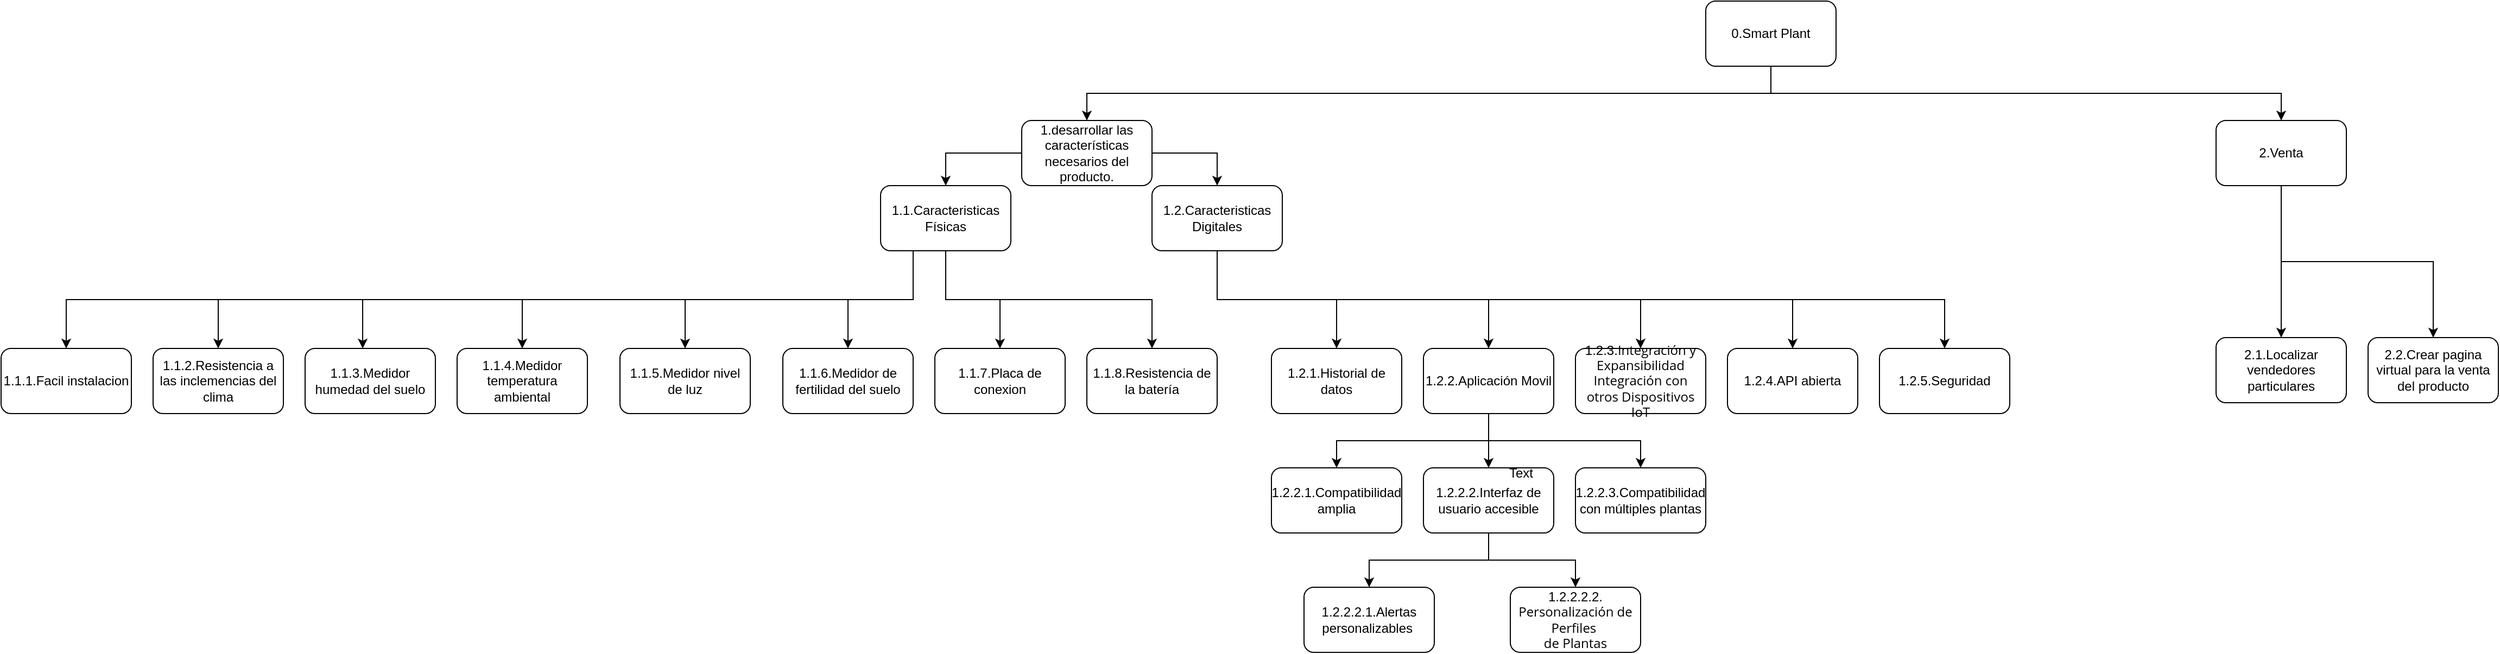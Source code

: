 <mxfile version="24.4.10" type="github">
  <diagram name="Página-1" id="agFoOyqgUe5dOVU7k_6h">
    <mxGraphModel dx="2587" dy="936" grid="1" gridSize="10" guides="1" tooltips="1" connect="1" arrows="1" fold="1" page="1" pageScale="1" pageWidth="827" pageHeight="1169" math="0" shadow="0">
      <root>
        <mxCell id="0" />
        <mxCell id="1" parent="0" />
        <mxCell id="8Xuw5hK4erqLMgdNY-E--3" style="edgeStyle=orthogonalEdgeStyle;rounded=0;orthogonalLoop=1;jettySize=auto;html=1;exitX=0.5;exitY=1;exitDx=0;exitDy=0;entryX=0.5;entryY=0;entryDx=0;entryDy=0;" edge="1" parent="1" source="8Xuw5hK4erqLMgdNY-E--1" target="8Xuw5hK4erqLMgdNY-E--2">
          <mxGeometry relative="1" as="geometry" />
        </mxCell>
        <mxCell id="8Xuw5hK4erqLMgdNY-E--49" style="edgeStyle=orthogonalEdgeStyle;rounded=0;orthogonalLoop=1;jettySize=auto;html=1;exitX=0.5;exitY=1;exitDx=0;exitDy=0;entryX=0.5;entryY=0;entryDx=0;entryDy=0;" edge="1" parent="1" source="8Xuw5hK4erqLMgdNY-E--1" target="8Xuw5hK4erqLMgdNY-E--48">
          <mxGeometry relative="1" as="geometry" />
        </mxCell>
        <mxCell id="8Xuw5hK4erqLMgdNY-E--1" value="0.Smart Plant" style="rounded=1;whiteSpace=wrap;html=1;" vertex="1" parent="1">
          <mxGeometry x="790" y="30" width="120" height="60" as="geometry" />
        </mxCell>
        <mxCell id="8Xuw5hK4erqLMgdNY-E--10" style="edgeStyle=orthogonalEdgeStyle;rounded=0;orthogonalLoop=1;jettySize=auto;html=1;exitX=1;exitY=0.5;exitDx=0;exitDy=0;entryX=0.5;entryY=0;entryDx=0;entryDy=0;" edge="1" parent="1" source="8Xuw5hK4erqLMgdNY-E--2" target="8Xuw5hK4erqLMgdNY-E--9">
          <mxGeometry relative="1" as="geometry" />
        </mxCell>
        <mxCell id="8Xuw5hK4erqLMgdNY-E--11" style="edgeStyle=orthogonalEdgeStyle;rounded=0;orthogonalLoop=1;jettySize=auto;html=1;exitX=0;exitY=0.5;exitDx=0;exitDy=0;entryX=0.5;entryY=0;entryDx=0;entryDy=0;" edge="1" parent="1" source="8Xuw5hK4erqLMgdNY-E--2" target="8Xuw5hK4erqLMgdNY-E--8">
          <mxGeometry relative="1" as="geometry" />
        </mxCell>
        <mxCell id="8Xuw5hK4erqLMgdNY-E--2" value="1.desarrollar las características necesarios del producto." style="rounded=1;whiteSpace=wrap;html=1;" vertex="1" parent="1">
          <mxGeometry x="160" y="140" width="120" height="60" as="geometry" />
        </mxCell>
        <mxCell id="8Xuw5hK4erqLMgdNY-E--4" value="1.1.3.Medidor humedad del suelo" style="rounded=1;whiteSpace=wrap;html=1;" vertex="1" parent="1">
          <mxGeometry x="-500" y="350" width="120" height="60" as="geometry" />
        </mxCell>
        <mxCell id="8Xuw5hK4erqLMgdNY-E--5" value="1.1.4.Medidor temperatura ambiental" style="rounded=1;whiteSpace=wrap;html=1;" vertex="1" parent="1">
          <mxGeometry x="-360" y="350" width="120" height="60" as="geometry" />
        </mxCell>
        <mxCell id="8Xuw5hK4erqLMgdNY-E--6" value="1.1.5.Medidor nivel de luz" style="rounded=1;whiteSpace=wrap;html=1;" vertex="1" parent="1">
          <mxGeometry x="-210" y="350" width="120" height="60" as="geometry" />
        </mxCell>
        <mxCell id="8Xuw5hK4erqLMgdNY-E--7" value="1.1.6.Medidor de fertilidad del suelo" style="rounded=1;whiteSpace=wrap;html=1;" vertex="1" parent="1">
          <mxGeometry x="-60" y="350" width="120" height="60" as="geometry" />
        </mxCell>
        <mxCell id="8Xuw5hK4erqLMgdNY-E--14" style="edgeStyle=orthogonalEdgeStyle;rounded=0;orthogonalLoop=1;jettySize=auto;html=1;exitX=0.25;exitY=1;exitDx=0;exitDy=0;entryX=0.5;entryY=0;entryDx=0;entryDy=0;" edge="1" parent="1" source="8Xuw5hK4erqLMgdNY-E--8" target="8Xuw5hK4erqLMgdNY-E--5">
          <mxGeometry relative="1" as="geometry" />
        </mxCell>
        <mxCell id="8Xuw5hK4erqLMgdNY-E--15" style="edgeStyle=orthogonalEdgeStyle;rounded=0;orthogonalLoop=1;jettySize=auto;html=1;exitX=0.25;exitY=1;exitDx=0;exitDy=0;entryX=0.5;entryY=0;entryDx=0;entryDy=0;" edge="1" parent="1" source="8Xuw5hK4erqLMgdNY-E--8" target="8Xuw5hK4erqLMgdNY-E--6">
          <mxGeometry relative="1" as="geometry" />
        </mxCell>
        <mxCell id="8Xuw5hK4erqLMgdNY-E--16" style="edgeStyle=orthogonalEdgeStyle;rounded=0;orthogonalLoop=1;jettySize=auto;html=1;exitX=0.25;exitY=1;exitDx=0;exitDy=0;entryX=0.5;entryY=0;entryDx=0;entryDy=0;" edge="1" parent="1" source="8Xuw5hK4erqLMgdNY-E--8" target="8Xuw5hK4erqLMgdNY-E--7">
          <mxGeometry relative="1" as="geometry" />
        </mxCell>
        <mxCell id="8Xuw5hK4erqLMgdNY-E--19" style="edgeStyle=orthogonalEdgeStyle;rounded=0;orthogonalLoop=1;jettySize=auto;html=1;exitX=0.5;exitY=1;exitDx=0;exitDy=0;entryX=0.5;entryY=0;entryDx=0;entryDy=0;" edge="1" parent="1" source="8Xuw5hK4erqLMgdNY-E--8" target="8Xuw5hK4erqLMgdNY-E--18">
          <mxGeometry relative="1" as="geometry" />
        </mxCell>
        <mxCell id="8Xuw5hK4erqLMgdNY-E--26" style="edgeStyle=orthogonalEdgeStyle;rounded=0;orthogonalLoop=1;jettySize=auto;html=1;exitX=0.25;exitY=1;exitDx=0;exitDy=0;entryX=0.5;entryY=0;entryDx=0;entryDy=0;" edge="1" parent="1" source="8Xuw5hK4erqLMgdNY-E--8" target="8Xuw5hK4erqLMgdNY-E--24">
          <mxGeometry relative="1" as="geometry" />
        </mxCell>
        <mxCell id="8Xuw5hK4erqLMgdNY-E--27" style="edgeStyle=orthogonalEdgeStyle;rounded=0;orthogonalLoop=1;jettySize=auto;html=1;exitX=0.25;exitY=1;exitDx=0;exitDy=0;entryX=0.5;entryY=0;entryDx=0;entryDy=0;" edge="1" parent="1" source="8Xuw5hK4erqLMgdNY-E--8" target="8Xuw5hK4erqLMgdNY-E--25">
          <mxGeometry relative="1" as="geometry" />
        </mxCell>
        <mxCell id="8Xuw5hK4erqLMgdNY-E--29" style="edgeStyle=orthogonalEdgeStyle;rounded=0;orthogonalLoop=1;jettySize=auto;html=1;exitX=0.5;exitY=1;exitDx=0;exitDy=0;entryX=0.5;entryY=0;entryDx=0;entryDy=0;" edge="1" parent="1" source="8Xuw5hK4erqLMgdNY-E--8" target="8Xuw5hK4erqLMgdNY-E--28">
          <mxGeometry relative="1" as="geometry" />
        </mxCell>
        <mxCell id="8Xuw5hK4erqLMgdNY-E--8" value="1.1.Caracteristicas Físicas" style="rounded=1;whiteSpace=wrap;html=1;" vertex="1" parent="1">
          <mxGeometry x="30" y="200" width="120" height="60" as="geometry" />
        </mxCell>
        <mxCell id="8Xuw5hK4erqLMgdNY-E--21" style="edgeStyle=orthogonalEdgeStyle;rounded=0;orthogonalLoop=1;jettySize=auto;html=1;exitX=0.5;exitY=1;exitDx=0;exitDy=0;entryX=0.5;entryY=0;entryDx=0;entryDy=0;" edge="1" parent="1" source="8Xuw5hK4erqLMgdNY-E--9" target="8Xuw5hK4erqLMgdNY-E--20">
          <mxGeometry relative="1" as="geometry" />
        </mxCell>
        <mxCell id="8Xuw5hK4erqLMgdNY-E--23" style="edgeStyle=orthogonalEdgeStyle;rounded=0;orthogonalLoop=1;jettySize=auto;html=1;exitX=0.5;exitY=1;exitDx=0;exitDy=0;entryX=0.5;entryY=0;entryDx=0;entryDy=0;" edge="1" parent="1" source="8Xuw5hK4erqLMgdNY-E--9" target="8Xuw5hK4erqLMgdNY-E--22">
          <mxGeometry relative="1" as="geometry" />
        </mxCell>
        <mxCell id="8Xuw5hK4erqLMgdNY-E--42" style="edgeStyle=orthogonalEdgeStyle;rounded=0;orthogonalLoop=1;jettySize=auto;html=1;exitX=0.5;exitY=1;exitDx=0;exitDy=0;entryX=0.5;entryY=0;entryDx=0;entryDy=0;" edge="1" parent="1" source="8Xuw5hK4erqLMgdNY-E--9" target="8Xuw5hK4erqLMgdNY-E--41">
          <mxGeometry relative="1" as="geometry" />
        </mxCell>
        <mxCell id="8Xuw5hK4erqLMgdNY-E--45" style="edgeStyle=orthogonalEdgeStyle;rounded=0;orthogonalLoop=1;jettySize=auto;html=1;exitX=0.5;exitY=1;exitDx=0;exitDy=0;entryX=0.5;entryY=0;entryDx=0;entryDy=0;" edge="1" parent="1" source="8Xuw5hK4erqLMgdNY-E--9" target="8Xuw5hK4erqLMgdNY-E--44">
          <mxGeometry relative="1" as="geometry" />
        </mxCell>
        <mxCell id="8Xuw5hK4erqLMgdNY-E--47" style="edgeStyle=orthogonalEdgeStyle;rounded=0;orthogonalLoop=1;jettySize=auto;html=1;exitX=0.5;exitY=1;exitDx=0;exitDy=0;" edge="1" parent="1" source="8Xuw5hK4erqLMgdNY-E--9" target="8Xuw5hK4erqLMgdNY-E--46">
          <mxGeometry relative="1" as="geometry" />
        </mxCell>
        <mxCell id="8Xuw5hK4erqLMgdNY-E--9" value="1.2.Caracteristicas Digitales" style="rounded=1;whiteSpace=wrap;html=1;" vertex="1" parent="1">
          <mxGeometry x="280" y="200" width="120" height="60" as="geometry" />
        </mxCell>
        <mxCell id="8Xuw5hK4erqLMgdNY-E--13" style="edgeStyle=orthogonalEdgeStyle;rounded=0;orthogonalLoop=1;jettySize=auto;html=1;exitX=0.25;exitY=1;exitDx=0;exitDy=0;entryX=0.442;entryY=0;entryDx=0;entryDy=0;entryPerimeter=0;" edge="1" parent="1" source="8Xuw5hK4erqLMgdNY-E--8" target="8Xuw5hK4erqLMgdNY-E--4">
          <mxGeometry relative="1" as="geometry" />
        </mxCell>
        <mxCell id="8Xuw5hK4erqLMgdNY-E--18" value="1.1.7.Placa de conexion" style="rounded=1;whiteSpace=wrap;html=1;" vertex="1" parent="1">
          <mxGeometry x="80" y="350" width="120" height="60" as="geometry" />
        </mxCell>
        <mxCell id="8Xuw5hK4erqLMgdNY-E--20" value="1.2.1.Historial de datos" style="rounded=1;whiteSpace=wrap;html=1;" vertex="1" parent="1">
          <mxGeometry x="390" y="350" width="120" height="60" as="geometry" />
        </mxCell>
        <mxCell id="8Xuw5hK4erqLMgdNY-E--34" style="edgeStyle=orthogonalEdgeStyle;rounded=0;orthogonalLoop=1;jettySize=auto;html=1;exitX=0.5;exitY=1;exitDx=0;exitDy=0;entryX=0.5;entryY=0;entryDx=0;entryDy=0;" edge="1" parent="1" source="8Xuw5hK4erqLMgdNY-E--22" target="8Xuw5hK4erqLMgdNY-E--30">
          <mxGeometry relative="1" as="geometry" />
        </mxCell>
        <mxCell id="8Xuw5hK4erqLMgdNY-E--35" style="edgeStyle=orthogonalEdgeStyle;rounded=0;orthogonalLoop=1;jettySize=auto;html=1;exitX=0.5;exitY=1;exitDx=0;exitDy=0;entryX=0.5;entryY=0;entryDx=0;entryDy=0;" edge="1" parent="1" source="8Xuw5hK4erqLMgdNY-E--22" target="8Xuw5hK4erqLMgdNY-E--31">
          <mxGeometry relative="1" as="geometry" />
        </mxCell>
        <mxCell id="8Xuw5hK4erqLMgdNY-E--36" style="edgeStyle=orthogonalEdgeStyle;rounded=0;orthogonalLoop=1;jettySize=auto;html=1;exitX=0.5;exitY=1;exitDx=0;exitDy=0;entryX=0.5;entryY=0;entryDx=0;entryDy=0;" edge="1" parent="1" source="8Xuw5hK4erqLMgdNY-E--22" target="8Xuw5hK4erqLMgdNY-E--32">
          <mxGeometry relative="1" as="geometry" />
        </mxCell>
        <mxCell id="8Xuw5hK4erqLMgdNY-E--22" value="1.2.2.Aplicación Movil" style="rounded=1;whiteSpace=wrap;html=1;" vertex="1" parent="1">
          <mxGeometry x="530" y="350" width="120" height="60" as="geometry" />
        </mxCell>
        <mxCell id="8Xuw5hK4erqLMgdNY-E--24" value="1.1.2.Resistencia a las inclemencias del clima" style="rounded=1;whiteSpace=wrap;html=1;" vertex="1" parent="1">
          <mxGeometry x="-640" y="350" width="120" height="60" as="geometry" />
        </mxCell>
        <mxCell id="8Xuw5hK4erqLMgdNY-E--25" value="1.1.1.Facil instalacion" style="rounded=1;whiteSpace=wrap;html=1;" vertex="1" parent="1">
          <mxGeometry x="-780" y="350" width="120" height="60" as="geometry" />
        </mxCell>
        <mxCell id="8Xuw5hK4erqLMgdNY-E--28" value="1.1.8.Resistencia de la batería" style="rounded=1;whiteSpace=wrap;html=1;" vertex="1" parent="1">
          <mxGeometry x="220" y="350" width="120" height="60" as="geometry" />
        </mxCell>
        <mxCell id="8Xuw5hK4erqLMgdNY-E--30" value="1.2.2.1.Compatibilidad amplia" style="rounded=1;whiteSpace=wrap;html=1;" vertex="1" parent="1">
          <mxGeometry x="390" y="460" width="120" height="60" as="geometry" />
        </mxCell>
        <mxCell id="8Xuw5hK4erqLMgdNY-E--39" style="edgeStyle=orthogonalEdgeStyle;rounded=0;orthogonalLoop=1;jettySize=auto;html=1;exitX=0.5;exitY=1;exitDx=0;exitDy=0;entryX=0.5;entryY=0;entryDx=0;entryDy=0;" edge="1" parent="1" source="8Xuw5hK4erqLMgdNY-E--31" target="8Xuw5hK4erqLMgdNY-E--33">
          <mxGeometry relative="1" as="geometry" />
        </mxCell>
        <mxCell id="8Xuw5hK4erqLMgdNY-E--40" style="edgeStyle=orthogonalEdgeStyle;rounded=0;orthogonalLoop=1;jettySize=auto;html=1;exitX=0.5;exitY=1;exitDx=0;exitDy=0;entryX=0.5;entryY=0;entryDx=0;entryDy=0;" edge="1" parent="1" source="8Xuw5hK4erqLMgdNY-E--31" target="8Xuw5hK4erqLMgdNY-E--38">
          <mxGeometry relative="1" as="geometry" />
        </mxCell>
        <mxCell id="8Xuw5hK4erqLMgdNY-E--31" value="1.2.2.2.Interfaz de usuario accesible" style="rounded=1;whiteSpace=wrap;html=1;" vertex="1" parent="1">
          <mxGeometry x="530" y="460" width="120" height="60" as="geometry" />
        </mxCell>
        <mxCell id="8Xuw5hK4erqLMgdNY-E--32" value="1.2.2.3.Compatibilidad con múltiples plantas" style="rounded=1;whiteSpace=wrap;html=1;" vertex="1" parent="1">
          <mxGeometry x="670" y="460" width="120" height="60" as="geometry" />
        </mxCell>
        <mxCell id="8Xuw5hK4erqLMgdNY-E--33" value="1.2.2.2&lt;font style=&quot;font-size: 12px;&quot;&gt;.2.&lt;/font&gt;&lt;div&gt;&lt;font style=&quot;font-size: 12px;&quot;&gt;&lt;span id=&quot;docs-internal-guid-47ac88a8-7fff-dfb9-d435-a6f80050e74e&quot;&gt;&lt;span style=&quot;font-family: &amp;quot;Open Sans&amp;quot;, sans-serif; background-color: transparent; font-variant-numeric: normal; font-variant-east-asian: normal; font-variant-alternates: normal; font-variant-position: normal; vertical-align: baseline; white-space-collapse: preserve;&quot;&gt;Personalización de Perfiles &lt;/span&gt;&lt;/span&gt;&lt;/font&gt;&lt;div&gt;&lt;font style=&quot;font-size: 12px;&quot;&gt;&lt;span&gt;&lt;span style=&quot;font-family: &amp;quot;Open Sans&amp;quot;, sans-serif; background-color: transparent; font-variant-numeric: normal; font-variant-east-asian: normal; font-variant-alternates: normal; font-variant-position: normal; vertical-align: baseline; white-space-collapse: preserve;&quot;&gt;de Plantas&lt;/span&gt;&lt;/span&gt;&lt;/font&gt;&lt;/div&gt;&lt;/div&gt;" style="rounded=1;whiteSpace=wrap;html=1;" vertex="1" parent="1">
          <mxGeometry x="610" y="570" width="120" height="60" as="geometry" />
        </mxCell>
        <mxCell id="8Xuw5hK4erqLMgdNY-E--38" value="1.2.2.2.1.Alertas personalizables&amp;nbsp;" style="rounded=1;whiteSpace=wrap;html=1;" vertex="1" parent="1">
          <mxGeometry x="420" y="570" width="120" height="60" as="geometry" />
        </mxCell>
        <mxCell id="8Xuw5hK4erqLMgdNY-E--41" value="1.2.3&lt;font style=&quot;font-size: 12px;&quot;&gt;.&lt;span id=&quot;docs-internal-guid-d0b3d21a-7fff-af20-f84a-a8e00d29f1db&quot;&gt;&lt;span style=&quot;font-family: &amp;quot;Open Sans&amp;quot;, sans-serif; background-color: transparent; font-variant-numeric: normal; font-variant-east-asian: normal; font-variant-alternates: normal; font-variant-position: normal; vertical-align: baseline; white-space-collapse: preserve;&quot;&gt;Integración y Expansibilidad Integración con otros Dispositivos IoT&lt;/span&gt;&lt;/span&gt;&lt;/font&gt;" style="rounded=1;whiteSpace=wrap;html=1;" vertex="1" parent="1">
          <mxGeometry x="670" y="350" width="120" height="60" as="geometry" />
        </mxCell>
        <mxCell id="8Xuw5hK4erqLMgdNY-E--43" value="Text" style="text;html=1;align=center;verticalAlign=middle;whiteSpace=wrap;rounded=0;" vertex="1" parent="1">
          <mxGeometry x="590" y="450" width="60" height="30" as="geometry" />
        </mxCell>
        <mxCell id="8Xuw5hK4erqLMgdNY-E--44" value="1.2.4.API abierta" style="rounded=1;whiteSpace=wrap;html=1;" vertex="1" parent="1">
          <mxGeometry x="810" y="350" width="120" height="60" as="geometry" />
        </mxCell>
        <mxCell id="8Xuw5hK4erqLMgdNY-E--46" value="1.2.5.Seguridad" style="rounded=1;whiteSpace=wrap;html=1;" vertex="1" parent="1">
          <mxGeometry x="950" y="350" width="120" height="60" as="geometry" />
        </mxCell>
        <mxCell id="8Xuw5hK4erqLMgdNY-E--51" style="edgeStyle=orthogonalEdgeStyle;rounded=0;orthogonalLoop=1;jettySize=auto;html=1;exitX=0.5;exitY=1;exitDx=0;exitDy=0;entryX=0.5;entryY=0;entryDx=0;entryDy=0;" edge="1" parent="1" source="8Xuw5hK4erqLMgdNY-E--48" target="8Xuw5hK4erqLMgdNY-E--50">
          <mxGeometry relative="1" as="geometry" />
        </mxCell>
        <mxCell id="8Xuw5hK4erqLMgdNY-E--53" style="edgeStyle=orthogonalEdgeStyle;rounded=0;orthogonalLoop=1;jettySize=auto;html=1;exitX=0.5;exitY=1;exitDx=0;exitDy=0;entryX=0.5;entryY=0;entryDx=0;entryDy=0;" edge="1" parent="1" source="8Xuw5hK4erqLMgdNY-E--48" target="8Xuw5hK4erqLMgdNY-E--52">
          <mxGeometry relative="1" as="geometry" />
        </mxCell>
        <mxCell id="8Xuw5hK4erqLMgdNY-E--48" value="2.Venta" style="rounded=1;whiteSpace=wrap;html=1;" vertex="1" parent="1">
          <mxGeometry x="1260" y="140" width="120" height="60" as="geometry" />
        </mxCell>
        <mxCell id="8Xuw5hK4erqLMgdNY-E--50" value="2.1.Localizar vendedores particulares" style="rounded=1;whiteSpace=wrap;html=1;" vertex="1" parent="1">
          <mxGeometry x="1260" y="340" width="120" height="60" as="geometry" />
        </mxCell>
        <mxCell id="8Xuw5hK4erqLMgdNY-E--52" value="2.2.Crear pagina virtual para la venta del producto" style="rounded=1;whiteSpace=wrap;html=1;" vertex="1" parent="1">
          <mxGeometry x="1400" y="340" width="120" height="60" as="geometry" />
        </mxCell>
      </root>
    </mxGraphModel>
  </diagram>
</mxfile>
